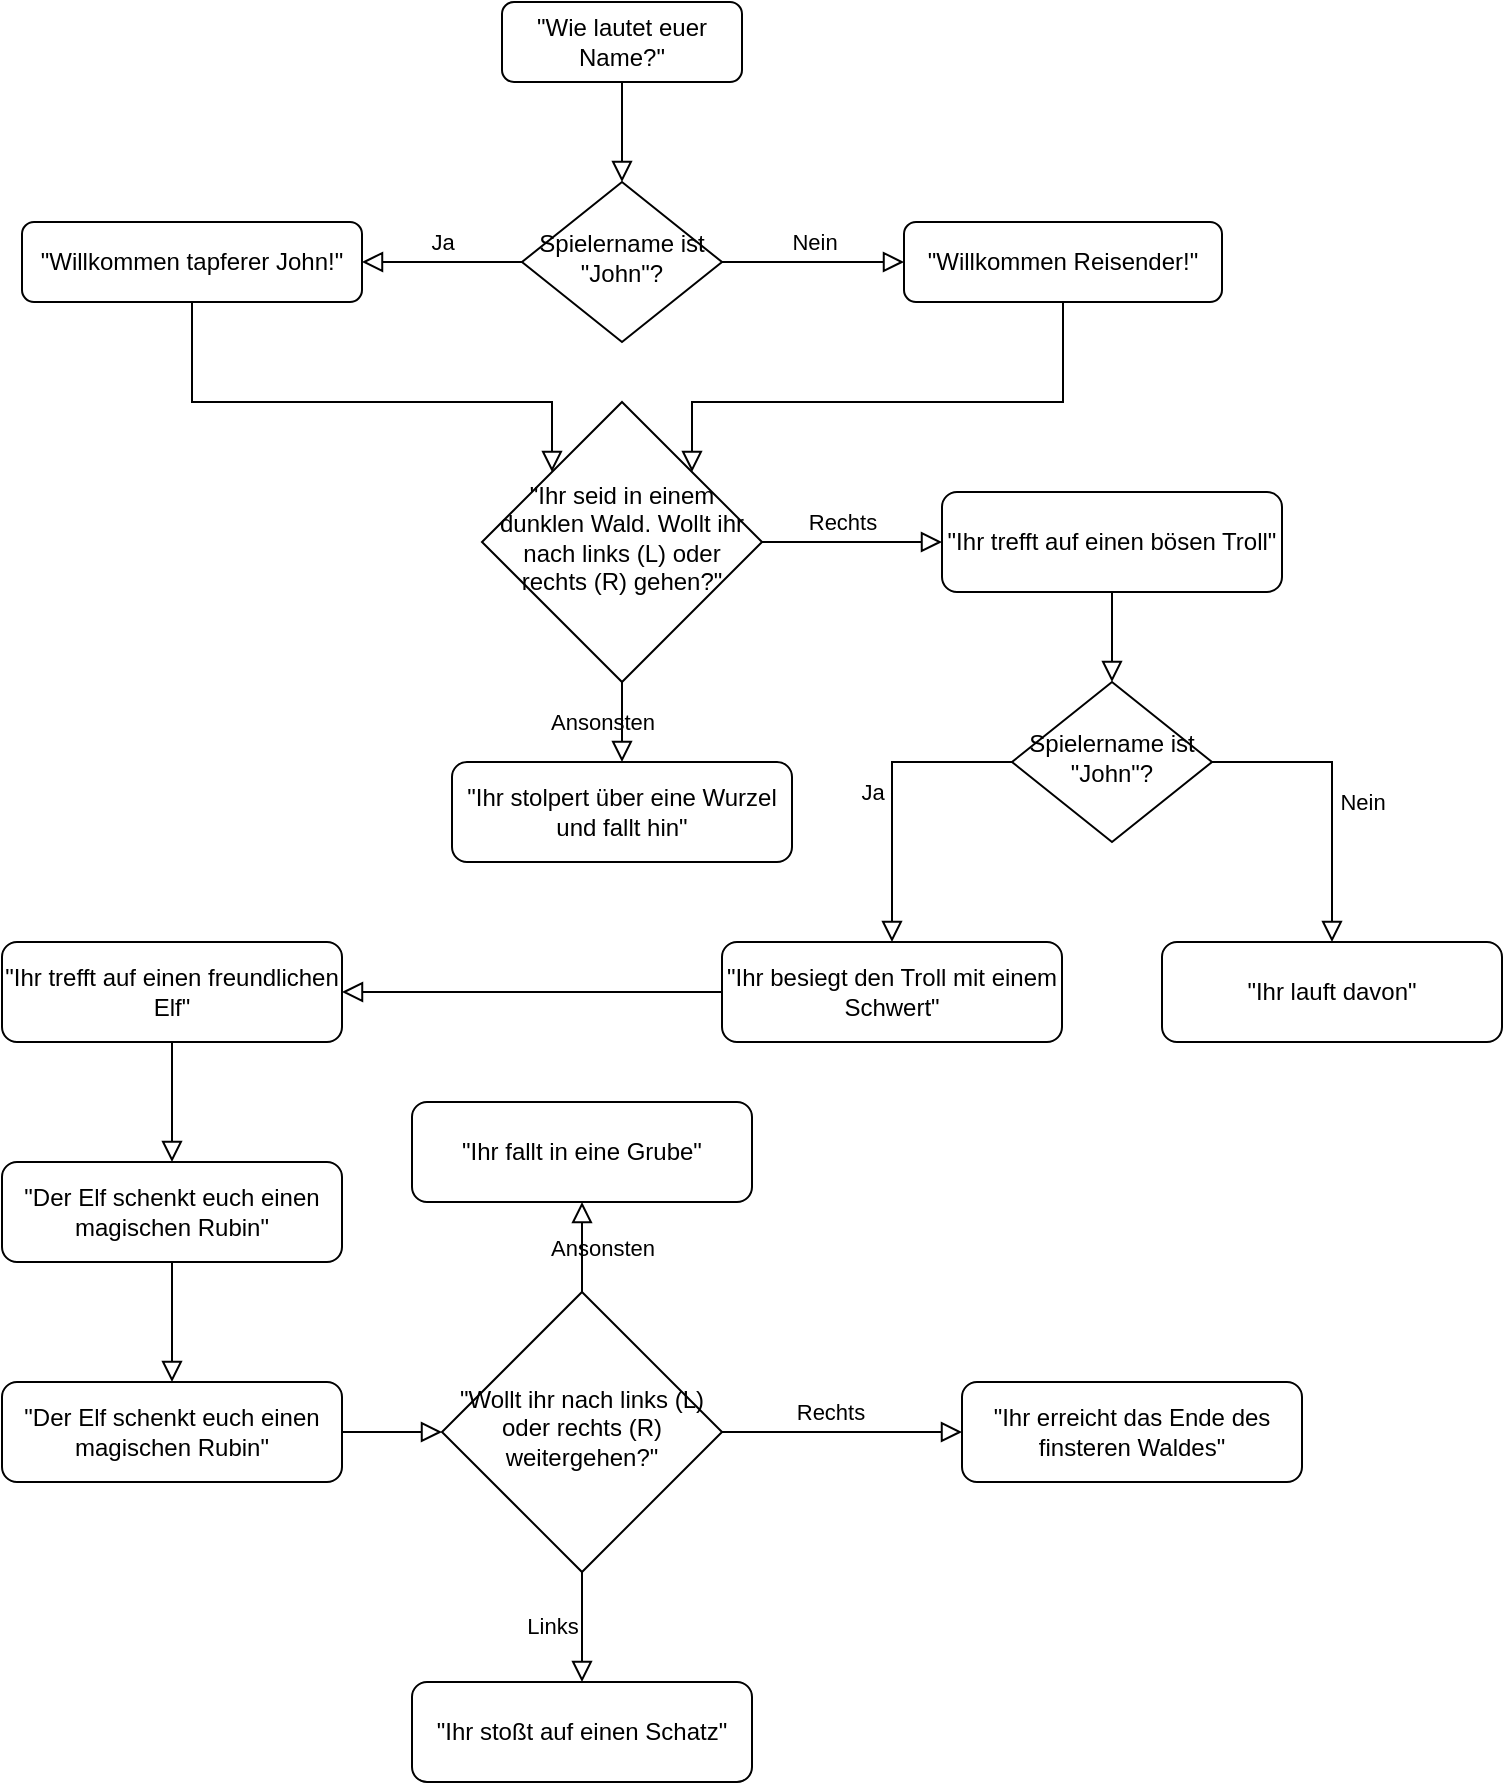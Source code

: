 <mxfile version="23.1.8" type="device">
  <diagram id="C5RBs43oDa-KdzZeNtuy" name="Page-1">
    <mxGraphModel dx="2074" dy="746" grid="1" gridSize="10" guides="1" tooltips="1" connect="1" arrows="1" fold="1" page="1" pageScale="1" pageWidth="827" pageHeight="1169" math="0" shadow="0">
      <root>
        <mxCell id="WIyWlLk6GJQsqaUBKTNV-0" />
        <mxCell id="WIyWlLk6GJQsqaUBKTNV-1" parent="WIyWlLk6GJQsqaUBKTNV-0" />
        <mxCell id="WIyWlLk6GJQsqaUBKTNV-2" value="" style="rounded=0;html=1;jettySize=auto;orthogonalLoop=1;fontSize=11;endArrow=block;endFill=0;endSize=8;strokeWidth=1;shadow=0;labelBackgroundColor=none;edgeStyle=orthogonalEdgeStyle;" parent="WIyWlLk6GJQsqaUBKTNV-1" source="WIyWlLk6GJQsqaUBKTNV-3" target="WIyWlLk6GJQsqaUBKTNV-6" edge="1">
          <mxGeometry relative="1" as="geometry" />
        </mxCell>
        <mxCell id="WIyWlLk6GJQsqaUBKTNV-3" value="&quot;Wie lautet euer Name?&quot;" style="rounded=1;whiteSpace=wrap;html=1;fontSize=12;glass=0;strokeWidth=1;shadow=0;" parent="WIyWlLk6GJQsqaUBKTNV-1" vertex="1">
          <mxGeometry x="320" y="90" width="120" height="40" as="geometry" />
        </mxCell>
        <mxCell id="WIyWlLk6GJQsqaUBKTNV-4" value="Ja&lt;br&gt;" style="rounded=0;html=1;jettySize=auto;orthogonalLoop=1;fontSize=11;endArrow=block;endFill=0;endSize=8;strokeWidth=1;shadow=0;labelBackgroundColor=none;edgeStyle=orthogonalEdgeStyle;exitX=0;exitY=0.5;exitDx=0;exitDy=0;" parent="WIyWlLk6GJQsqaUBKTNV-1" source="WIyWlLk6GJQsqaUBKTNV-6" edge="1">
          <mxGeometry y="-10" relative="1" as="geometry">
            <mxPoint as="offset" />
            <mxPoint x="250" y="220" as="targetPoint" />
            <Array as="points">
              <mxPoint x="290" y="220" />
              <mxPoint x="290" y="220" />
            </Array>
          </mxGeometry>
        </mxCell>
        <mxCell id="WIyWlLk6GJQsqaUBKTNV-5" value="Nein" style="edgeStyle=orthogonalEdgeStyle;rounded=0;html=1;jettySize=auto;orthogonalLoop=1;fontSize=11;endArrow=block;endFill=0;endSize=8;strokeWidth=1;shadow=0;labelBackgroundColor=none;" parent="WIyWlLk6GJQsqaUBKTNV-1" source="WIyWlLk6GJQsqaUBKTNV-6" target="WIyWlLk6GJQsqaUBKTNV-7" edge="1">
          <mxGeometry y="10" relative="1" as="geometry">
            <mxPoint as="offset" />
          </mxGeometry>
        </mxCell>
        <mxCell id="WIyWlLk6GJQsqaUBKTNV-6" value="Spielername ist &quot;John&quot;?" style="rhombus;whiteSpace=wrap;html=1;shadow=0;fontFamily=Helvetica;fontSize=12;align=center;strokeWidth=1;spacing=6;spacingTop=-4;" parent="WIyWlLk6GJQsqaUBKTNV-1" vertex="1">
          <mxGeometry x="330" y="180" width="100" height="80" as="geometry" />
        </mxCell>
        <mxCell id="WIyWlLk6GJQsqaUBKTNV-7" value="&quot;Willkommen Reisender!&quot;" style="rounded=1;whiteSpace=wrap;html=1;fontSize=12;glass=0;strokeWidth=1;shadow=0;" parent="WIyWlLk6GJQsqaUBKTNV-1" vertex="1">
          <mxGeometry x="521" y="200" width="159" height="40" as="geometry" />
        </mxCell>
        <mxCell id="KKbASAAj7vqkbzt4zlJu-1" value="&quot;Willkommen tapferer John!&quot;" style="rounded=1;whiteSpace=wrap;html=1;fontSize=12;glass=0;strokeWidth=1;shadow=0;" parent="WIyWlLk6GJQsqaUBKTNV-1" vertex="1">
          <mxGeometry x="80" y="200" width="170" height="40" as="geometry" />
        </mxCell>
        <mxCell id="KKbASAAj7vqkbzt4zlJu-2" value="&quot;Ihr trefft auf einen freundlichen Elf&quot;" style="rounded=1;whiteSpace=wrap;html=1;fontSize=12;glass=0;strokeWidth=1;shadow=0;" parent="WIyWlLk6GJQsqaUBKTNV-1" vertex="1">
          <mxGeometry x="70" y="560" width="170" height="50" as="geometry" />
        </mxCell>
        <mxCell id="KKbASAAj7vqkbzt4zlJu-3" value="" style="rounded=0;html=1;jettySize=auto;orthogonalLoop=1;fontSize=11;endArrow=block;endFill=0;endSize=8;strokeWidth=1;shadow=0;labelBackgroundColor=none;edgeStyle=orthogonalEdgeStyle;exitX=0.5;exitY=1;exitDx=0;exitDy=0;entryX=0;entryY=0;entryDx=0;entryDy=0;" parent="WIyWlLk6GJQsqaUBKTNV-1" source="KKbASAAj7vqkbzt4zlJu-1" target="KKbASAAj7vqkbzt4zlJu-5" edge="1">
          <mxGeometry y="-10" relative="1" as="geometry">
            <mxPoint as="offset" />
            <mxPoint x="340" y="230" as="sourcePoint" />
            <mxPoint x="260" y="230" as="targetPoint" />
            <Array as="points">
              <mxPoint x="165" y="290" />
              <mxPoint x="345" y="290" />
            </Array>
          </mxGeometry>
        </mxCell>
        <mxCell id="KKbASAAj7vqkbzt4zlJu-4" value="" style="rounded=0;html=1;jettySize=auto;orthogonalLoop=1;fontSize=11;endArrow=block;endFill=0;endSize=8;strokeWidth=1;shadow=0;labelBackgroundColor=none;edgeStyle=orthogonalEdgeStyle;exitX=0.5;exitY=1;exitDx=0;exitDy=0;entryX=1;entryY=0;entryDx=0;entryDy=0;" parent="WIyWlLk6GJQsqaUBKTNV-1" source="WIyWlLk6GJQsqaUBKTNV-7" target="KKbASAAj7vqkbzt4zlJu-5" edge="1">
          <mxGeometry y="-10" relative="1" as="geometry">
            <mxPoint as="offset" />
            <mxPoint x="600" y="260" as="sourcePoint" />
            <mxPoint x="730" y="330" as="targetPoint" />
            <Array as="points">
              <mxPoint x="601" y="290" />
              <mxPoint x="415" y="290" />
            </Array>
          </mxGeometry>
        </mxCell>
        <mxCell id="KKbASAAj7vqkbzt4zlJu-5" value="&quot;Ihr seid in einem dunklen Wald. Wollt ihr nach links (L) oder rechts (R) gehen?&quot;" style="rhombus;whiteSpace=wrap;html=1;shadow=0;fontFamily=Helvetica;fontSize=12;align=center;strokeWidth=1;spacing=6;spacingTop=-4;" parent="WIyWlLk6GJQsqaUBKTNV-1" vertex="1">
          <mxGeometry x="310" y="290" width="140" height="140" as="geometry" />
        </mxCell>
        <mxCell id="KKbASAAj7vqkbzt4zlJu-6" value="Links" style="rounded=0;html=1;jettySize=auto;orthogonalLoop=1;fontSize=11;endArrow=block;endFill=0;endSize=8;strokeWidth=1;shadow=0;labelBackgroundColor=none;edgeStyle=orthogonalEdgeStyle;exitX=0.5;exitY=1;exitDx=0;exitDy=0;entryX=0.5;entryY=0;entryDx=0;entryDy=0;" parent="WIyWlLk6GJQsqaUBKTNV-1" source="Ai-4g5vlBV33Ozxz-an1-0" target="Ai-4g5vlBV33Ozxz-an1-6" edge="1">
          <mxGeometry x="-0.014" y="-15" relative="1" as="geometry">
            <mxPoint as="offset" />
            <mxPoint x="340" y="230" as="sourcePoint" />
            <mxPoint x="260" y="230" as="targetPoint" />
            <Array as="points" />
          </mxGeometry>
        </mxCell>
        <mxCell id="KKbASAAj7vqkbzt4zlJu-7" value="&quot;Ihr trefft auf einen bösen Troll&quot;" style="rounded=1;whiteSpace=wrap;html=1;fontSize=12;glass=0;strokeWidth=1;shadow=0;" parent="WIyWlLk6GJQsqaUBKTNV-1" vertex="1">
          <mxGeometry x="540" y="335" width="170" height="50" as="geometry" />
        </mxCell>
        <mxCell id="KKbASAAj7vqkbzt4zlJu-8" value="Rechts" style="rounded=0;html=1;jettySize=auto;orthogonalLoop=1;fontSize=11;endArrow=block;endFill=0;endSize=8;strokeWidth=1;shadow=0;labelBackgroundColor=none;edgeStyle=orthogonalEdgeStyle;exitX=1;exitY=0.5;exitDx=0;exitDy=0;entryX=0;entryY=0.5;entryDx=0;entryDy=0;" parent="WIyWlLk6GJQsqaUBKTNV-1" source="KKbASAAj7vqkbzt4zlJu-5" target="KKbASAAj7vqkbzt4zlJu-7" edge="1">
          <mxGeometry x="-0.111" y="10" relative="1" as="geometry">
            <mxPoint as="offset" />
            <mxPoint x="540" y="400" as="sourcePoint" />
            <mxPoint x="440" y="400" as="targetPoint" />
            <Array as="points" />
          </mxGeometry>
        </mxCell>
        <mxCell id="KKbASAAj7vqkbzt4zlJu-9" value="&quot;Ihr stolpert über eine Wurzel und fallt hin&quot;" style="rounded=1;whiteSpace=wrap;html=1;fontSize=12;glass=0;strokeWidth=1;shadow=0;" parent="WIyWlLk6GJQsqaUBKTNV-1" vertex="1">
          <mxGeometry x="295" y="470" width="170" height="50" as="geometry" />
        </mxCell>
        <mxCell id="KKbASAAj7vqkbzt4zlJu-10" value="Ansonsten" style="rounded=0;html=1;jettySize=auto;orthogonalLoop=1;fontSize=11;endArrow=block;endFill=0;endSize=8;strokeWidth=1;shadow=0;labelBackgroundColor=none;edgeStyle=orthogonalEdgeStyle;exitX=0.5;exitY=1;exitDx=0;exitDy=0;entryX=0.5;entryY=0;entryDx=0;entryDy=0;" parent="WIyWlLk6GJQsqaUBKTNV-1" source="KKbASAAj7vqkbzt4zlJu-5" target="KKbASAAj7vqkbzt4zlJu-9" edge="1">
          <mxGeometry y="-10" relative="1" as="geometry">
            <mxPoint as="offset" />
            <mxPoint x="320" y="370" as="sourcePoint" />
            <mxPoint x="220" y="370" as="targetPoint" />
            <Array as="points" />
          </mxGeometry>
        </mxCell>
        <mxCell id="KKbASAAj7vqkbzt4zlJu-11" value="Spielername ist &quot;John&quot;?" style="rhombus;whiteSpace=wrap;html=1;shadow=0;fontFamily=Helvetica;fontSize=12;align=center;strokeWidth=1;spacing=6;spacingTop=-4;" parent="WIyWlLk6GJQsqaUBKTNV-1" vertex="1">
          <mxGeometry x="575" y="430" width="100" height="80" as="geometry" />
        </mxCell>
        <mxCell id="KKbASAAj7vqkbzt4zlJu-12" value="" style="rounded=0;html=1;jettySize=auto;orthogonalLoop=1;fontSize=11;endArrow=block;endFill=0;endSize=8;strokeWidth=1;shadow=0;labelBackgroundColor=none;edgeStyle=orthogonalEdgeStyle;exitX=0.5;exitY=1;exitDx=0;exitDy=0;entryX=0.5;entryY=0;entryDx=0;entryDy=0;" parent="WIyWlLk6GJQsqaUBKTNV-1" source="KKbASAAj7vqkbzt4zlJu-7" target="KKbASAAj7vqkbzt4zlJu-11" edge="1">
          <mxGeometry x="0.048" y="38" relative="1" as="geometry">
            <mxPoint y="-1" as="offset" />
            <mxPoint x="580" y="400" as="sourcePoint" />
            <mxPoint x="580" y="440" as="targetPoint" />
            <Array as="points" />
          </mxGeometry>
        </mxCell>
        <mxCell id="KKbASAAj7vqkbzt4zlJu-13" value="Ja&lt;br&gt;" style="rounded=0;html=1;jettySize=auto;orthogonalLoop=1;fontSize=11;endArrow=block;endFill=0;endSize=8;strokeWidth=1;shadow=0;labelBackgroundColor=none;edgeStyle=orthogonalEdgeStyle;exitX=0;exitY=0.5;exitDx=0;exitDy=0;entryX=0.5;entryY=0;entryDx=0;entryDy=0;" parent="WIyWlLk6GJQsqaUBKTNV-1" source="KKbASAAj7vqkbzt4zlJu-11" target="KKbASAAj7vqkbzt4zlJu-14" edge="1">
          <mxGeometry y="-10" relative="1" as="geometry">
            <mxPoint as="offset" />
            <mxPoint x="560" y="470" as="sourcePoint" />
            <mxPoint x="480" y="470" as="targetPoint" />
            <Array as="points" />
          </mxGeometry>
        </mxCell>
        <mxCell id="KKbASAAj7vqkbzt4zlJu-14" value="&quot;Ihr besiegt den Troll mit einem Schwert&quot;" style="rounded=1;whiteSpace=wrap;html=1;fontSize=12;glass=0;strokeWidth=1;shadow=0;" parent="WIyWlLk6GJQsqaUBKTNV-1" vertex="1">
          <mxGeometry x="430" y="560" width="170" height="50" as="geometry" />
        </mxCell>
        <mxCell id="KKbASAAj7vqkbzt4zlJu-15" value="Nein" style="edgeStyle=orthogonalEdgeStyle;rounded=0;html=1;jettySize=auto;orthogonalLoop=1;fontSize=11;endArrow=block;endFill=0;endSize=8;strokeWidth=1;shadow=0;labelBackgroundColor=none;exitX=1;exitY=0.5;exitDx=0;exitDy=0;entryX=0.5;entryY=0;entryDx=0;entryDy=0;" parent="WIyWlLk6GJQsqaUBKTNV-1" source="KKbASAAj7vqkbzt4zlJu-11" target="KKbASAAj7vqkbzt4zlJu-16" edge="1">
          <mxGeometry x="0.067" y="15" relative="1" as="geometry">
            <mxPoint as="offset" />
            <mxPoint x="690" y="470" as="sourcePoint" />
            <mxPoint x="781" y="470" as="targetPoint" />
          </mxGeometry>
        </mxCell>
        <mxCell id="KKbASAAj7vqkbzt4zlJu-16" value="&quot;Ihr lauft davon&quot;" style="rounded=1;whiteSpace=wrap;html=1;fontSize=12;glass=0;strokeWidth=1;shadow=0;" parent="WIyWlLk6GJQsqaUBKTNV-1" vertex="1">
          <mxGeometry x="650" y="560" width="170" height="50" as="geometry" />
        </mxCell>
        <mxCell id="KKbASAAj7vqkbzt4zlJu-17" value="" style="rounded=0;html=1;jettySize=auto;orthogonalLoop=1;fontSize=11;endArrow=block;endFill=0;endSize=8;strokeWidth=1;shadow=0;labelBackgroundColor=none;edgeStyle=orthogonalEdgeStyle;exitX=0;exitY=0.5;exitDx=0;exitDy=0;entryX=1;entryY=0.5;entryDx=0;entryDy=0;" parent="WIyWlLk6GJQsqaUBKTNV-1" source="KKbASAAj7vqkbzt4zlJu-14" target="KKbASAAj7vqkbzt4zlJu-2" edge="1">
          <mxGeometry y="-10" relative="1" as="geometry">
            <mxPoint as="offset" />
            <mxPoint x="390" y="590" as="sourcePoint" />
            <mxPoint x="330" y="680" as="targetPoint" />
            <Array as="points" />
          </mxGeometry>
        </mxCell>
        <mxCell id="KKbASAAj7vqkbzt4zlJu-18" value="&quot;Der Elf schenkt euch einen magischen Rubin&quot;" style="rounded=1;whiteSpace=wrap;html=1;fontSize=12;glass=0;strokeWidth=1;shadow=0;" parent="WIyWlLk6GJQsqaUBKTNV-1" vertex="1">
          <mxGeometry x="70" y="670" width="170" height="50" as="geometry" />
        </mxCell>
        <mxCell id="KKbASAAj7vqkbzt4zlJu-19" value="&quot;Der Elf schenkt euch einen magischen Rubin&quot;" style="rounded=1;whiteSpace=wrap;html=1;fontSize=12;glass=0;strokeWidth=1;shadow=0;" parent="WIyWlLk6GJQsqaUBKTNV-1" vertex="1">
          <mxGeometry x="70" y="780" width="170" height="50" as="geometry" />
        </mxCell>
        <mxCell id="KKbASAAj7vqkbzt4zlJu-20" value="" style="rounded=0;html=1;jettySize=auto;orthogonalLoop=1;fontSize=11;endArrow=block;endFill=0;endSize=8;strokeWidth=1;shadow=0;labelBackgroundColor=none;edgeStyle=orthogonalEdgeStyle;exitX=0.5;exitY=1;exitDx=0;exitDy=0;entryX=0.5;entryY=0;entryDx=0;entryDy=0;" parent="WIyWlLk6GJQsqaUBKTNV-1" source="KKbASAAj7vqkbzt4zlJu-2" target="KKbASAAj7vqkbzt4zlJu-18" edge="1">
          <mxGeometry y="-10" relative="1" as="geometry">
            <mxPoint as="offset" />
            <mxPoint x="440" y="595" as="sourcePoint" />
            <mxPoint x="250" y="595" as="targetPoint" />
            <Array as="points" />
          </mxGeometry>
        </mxCell>
        <mxCell id="KKbASAAj7vqkbzt4zlJu-21" value="" style="rounded=0;html=1;jettySize=auto;orthogonalLoop=1;fontSize=11;endArrow=block;endFill=0;endSize=8;strokeWidth=1;shadow=0;labelBackgroundColor=none;edgeStyle=orthogonalEdgeStyle;exitX=0.5;exitY=1;exitDx=0;exitDy=0;entryX=0.5;entryY=0;entryDx=0;entryDy=0;" parent="WIyWlLk6GJQsqaUBKTNV-1" source="KKbASAAj7vqkbzt4zlJu-18" target="KKbASAAj7vqkbzt4zlJu-19" edge="1">
          <mxGeometry y="-10" relative="1" as="geometry">
            <mxPoint as="offset" />
            <mxPoint x="165" y="620" as="sourcePoint" />
            <mxPoint x="165" y="680" as="targetPoint" />
            <Array as="points" />
          </mxGeometry>
        </mxCell>
        <mxCell id="Ai-4g5vlBV33Ozxz-an1-0" value="&quot;Wollt ihr nach links (L) oder rechts (R) weitergehen?&quot;" style="rhombus;whiteSpace=wrap;html=1;shadow=0;fontFamily=Helvetica;fontSize=12;align=center;strokeWidth=1;spacing=6;spacingTop=-4;" vertex="1" parent="WIyWlLk6GJQsqaUBKTNV-1">
          <mxGeometry x="290" y="735" width="140" height="140" as="geometry" />
        </mxCell>
        <mxCell id="Ai-4g5vlBV33Ozxz-an1-1" value="" style="rounded=0;html=1;jettySize=auto;orthogonalLoop=1;fontSize=11;endArrow=block;endFill=0;endSize=8;strokeWidth=1;shadow=0;labelBackgroundColor=none;edgeStyle=orthogonalEdgeStyle;exitX=1;exitY=0.5;exitDx=0;exitDy=0;entryX=0;entryY=0.5;entryDx=0;entryDy=0;" edge="1" parent="WIyWlLk6GJQsqaUBKTNV-1" source="KKbASAAj7vqkbzt4zlJu-19" target="Ai-4g5vlBV33Ozxz-an1-0">
          <mxGeometry y="-10" relative="1" as="geometry">
            <mxPoint as="offset" />
            <mxPoint x="165" y="730" as="sourcePoint" />
            <mxPoint x="165" y="790" as="targetPoint" />
            <Array as="points" />
          </mxGeometry>
        </mxCell>
        <mxCell id="Ai-4g5vlBV33Ozxz-an1-2" value="&quot;Ihr fallt in eine Grube&quot;" style="rounded=1;whiteSpace=wrap;html=1;fontSize=12;glass=0;strokeWidth=1;shadow=0;" vertex="1" parent="WIyWlLk6GJQsqaUBKTNV-1">
          <mxGeometry x="275" y="640" width="170" height="50" as="geometry" />
        </mxCell>
        <mxCell id="Ai-4g5vlBV33Ozxz-an1-3" value="Ansonsten" style="rounded=0;html=1;jettySize=auto;orthogonalLoop=1;fontSize=11;endArrow=block;endFill=0;endSize=8;strokeWidth=1;shadow=0;labelBackgroundColor=none;edgeStyle=orthogonalEdgeStyle;exitX=0.5;exitY=0;exitDx=0;exitDy=0;entryX=0.5;entryY=1;entryDx=0;entryDy=0;" edge="1" parent="WIyWlLk6GJQsqaUBKTNV-1" source="Ai-4g5vlBV33Ozxz-an1-0" target="Ai-4g5vlBV33Ozxz-an1-2">
          <mxGeometry y="-10" relative="1" as="geometry">
            <mxPoint as="offset" />
            <mxPoint x="390" y="701" as="sourcePoint" />
            <mxPoint x="390" y="741" as="targetPoint" />
            <Array as="points" />
          </mxGeometry>
        </mxCell>
        <mxCell id="Ai-4g5vlBV33Ozxz-an1-4" value="Rechts" style="rounded=0;html=1;jettySize=auto;orthogonalLoop=1;fontSize=11;endArrow=block;endFill=0;endSize=8;strokeWidth=1;shadow=0;labelBackgroundColor=none;edgeStyle=orthogonalEdgeStyle;exitX=1;exitY=0.5;exitDx=0;exitDy=0;entryX=0;entryY=0.5;entryDx=0;entryDy=0;" edge="1" parent="WIyWlLk6GJQsqaUBKTNV-1" source="Ai-4g5vlBV33Ozxz-an1-0" target="Ai-4g5vlBV33Ozxz-an1-5">
          <mxGeometry x="-0.111" y="10" relative="1" as="geometry">
            <mxPoint as="offset" />
            <mxPoint x="460" y="370" as="sourcePoint" />
            <mxPoint x="530" y="810" as="targetPoint" />
            <Array as="points" />
          </mxGeometry>
        </mxCell>
        <mxCell id="Ai-4g5vlBV33Ozxz-an1-5" value="&quot;Ihr erreicht das Ende des finsteren Waldes&quot;" style="rounded=1;whiteSpace=wrap;html=1;fontSize=12;glass=0;strokeWidth=1;shadow=0;" vertex="1" parent="WIyWlLk6GJQsqaUBKTNV-1">
          <mxGeometry x="550" y="780" width="170" height="50" as="geometry" />
        </mxCell>
        <mxCell id="Ai-4g5vlBV33Ozxz-an1-6" value="&quot;Ihr stoßt auf einen Schatz&quot;" style="rounded=1;whiteSpace=wrap;html=1;fontSize=12;glass=0;strokeWidth=1;shadow=0;" vertex="1" parent="WIyWlLk6GJQsqaUBKTNV-1">
          <mxGeometry x="275" y="930" width="170" height="50" as="geometry" />
        </mxCell>
      </root>
    </mxGraphModel>
  </diagram>
</mxfile>
